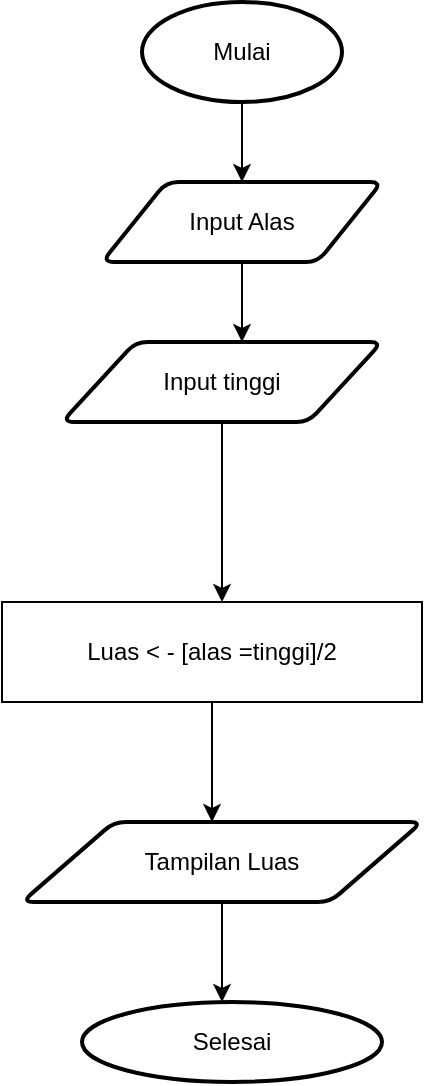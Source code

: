 <mxfile version="22.0.4" type="github">
  <diagram id="C5RBs43oDa-KdzZeNtuy" name="Page-1">
    <mxGraphModel dx="880" dy="470" grid="1" gridSize="10" guides="1" tooltips="1" connect="1" arrows="1" fold="1" page="1" pageScale="1" pageWidth="827" pageHeight="1169" math="0" shadow="0">
      <root>
        <mxCell id="WIyWlLk6GJQsqaUBKTNV-0" />
        <mxCell id="WIyWlLk6GJQsqaUBKTNV-1" parent="WIyWlLk6GJQsqaUBKTNV-0" />
        <mxCell id="4HjNkMMPx3Y0o5j5_rjw-3" style="edgeStyle=orthogonalEdgeStyle;rounded=0;orthogonalLoop=1;jettySize=auto;html=1;fontStyle=1" edge="1" parent="WIyWlLk6GJQsqaUBKTNV-1" source="4HjNkMMPx3Y0o5j5_rjw-0">
          <mxGeometry relative="1" as="geometry">
            <mxPoint x="400" y="130" as="targetPoint" />
          </mxGeometry>
        </mxCell>
        <mxCell id="4HjNkMMPx3Y0o5j5_rjw-0" value="Mulai" style="strokeWidth=2;html=1;shape=mxgraph.flowchart.start_1;whiteSpace=wrap;" vertex="1" parent="WIyWlLk6GJQsqaUBKTNV-1">
          <mxGeometry x="350" y="40" width="100" height="50" as="geometry" />
        </mxCell>
        <mxCell id="4HjNkMMPx3Y0o5j5_rjw-5" style="edgeStyle=orthogonalEdgeStyle;rounded=0;orthogonalLoop=1;jettySize=auto;html=1;exitX=0.5;exitY=1;exitDx=0;exitDy=0;fontStyle=1" edge="1" parent="WIyWlLk6GJQsqaUBKTNV-1" source="4HjNkMMPx3Y0o5j5_rjw-4">
          <mxGeometry relative="1" as="geometry">
            <mxPoint x="400" y="210" as="targetPoint" />
          </mxGeometry>
        </mxCell>
        <mxCell id="4HjNkMMPx3Y0o5j5_rjw-4" value="Input Alas" style="shape=parallelogram;html=1;strokeWidth=2;perimeter=parallelogramPerimeter;whiteSpace=wrap;rounded=1;arcSize=12;size=0.23;" vertex="1" parent="WIyWlLk6GJQsqaUBKTNV-1">
          <mxGeometry x="330" y="130" width="140" height="40" as="geometry" />
        </mxCell>
        <mxCell id="4HjNkMMPx3Y0o5j5_rjw-26" style="edgeStyle=orthogonalEdgeStyle;rounded=0;orthogonalLoop=1;jettySize=auto;html=1;" edge="1" parent="WIyWlLk6GJQsqaUBKTNV-1" source="4HjNkMMPx3Y0o5j5_rjw-21">
          <mxGeometry relative="1" as="geometry">
            <mxPoint x="390" y="340" as="targetPoint" />
          </mxGeometry>
        </mxCell>
        <mxCell id="4HjNkMMPx3Y0o5j5_rjw-21" value="Input tinggi" style="shape=parallelogram;html=1;strokeWidth=2;perimeter=parallelogramPerimeter;whiteSpace=wrap;rounded=1;arcSize=12;size=0.23;" vertex="1" parent="WIyWlLk6GJQsqaUBKTNV-1">
          <mxGeometry x="310" y="210" width="160" height="40" as="geometry" />
        </mxCell>
        <mxCell id="4HjNkMMPx3Y0o5j5_rjw-28" style="edgeStyle=orthogonalEdgeStyle;rounded=0;orthogonalLoop=1;jettySize=auto;html=1;" edge="1" parent="WIyWlLk6GJQsqaUBKTNV-1" source="4HjNkMMPx3Y0o5j5_rjw-27">
          <mxGeometry relative="1" as="geometry">
            <mxPoint x="385" y="450" as="targetPoint" />
          </mxGeometry>
        </mxCell>
        <mxCell id="4HjNkMMPx3Y0o5j5_rjw-27" value="Luas &amp;lt; - [alas =tinggi]/2" style="rounded=0;whiteSpace=wrap;html=1;" vertex="1" parent="WIyWlLk6GJQsqaUBKTNV-1">
          <mxGeometry x="280" y="340" width="210" height="50" as="geometry" />
        </mxCell>
        <mxCell id="4HjNkMMPx3Y0o5j5_rjw-31" style="edgeStyle=orthogonalEdgeStyle;rounded=0;orthogonalLoop=1;jettySize=auto;html=1;" edge="1" parent="WIyWlLk6GJQsqaUBKTNV-1" source="4HjNkMMPx3Y0o5j5_rjw-30">
          <mxGeometry relative="1" as="geometry">
            <mxPoint x="390" y="540" as="targetPoint" />
          </mxGeometry>
        </mxCell>
        <mxCell id="4HjNkMMPx3Y0o5j5_rjw-30" value="Tampilan Luas" style="shape=parallelogram;html=1;strokeWidth=2;perimeter=parallelogramPerimeter;whiteSpace=wrap;rounded=1;arcSize=12;size=0.23;" vertex="1" parent="WIyWlLk6GJQsqaUBKTNV-1">
          <mxGeometry x="290" y="450" width="200" height="40" as="geometry" />
        </mxCell>
        <mxCell id="4HjNkMMPx3Y0o5j5_rjw-32" value="Selesai" style="strokeWidth=2;html=1;shape=mxgraph.flowchart.start_1;whiteSpace=wrap;" vertex="1" parent="WIyWlLk6GJQsqaUBKTNV-1">
          <mxGeometry x="320" y="540" width="150" height="40" as="geometry" />
        </mxCell>
      </root>
    </mxGraphModel>
  </diagram>
</mxfile>
